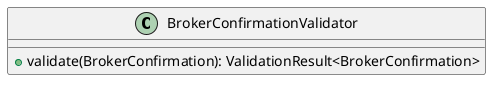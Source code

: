 @startuml

    class BrokerConfirmationValidator [[BrokerConfirmationValidator.html]] {
        +validate(BrokerConfirmation): ValidationResult<BrokerConfirmation>
    }

@enduml
